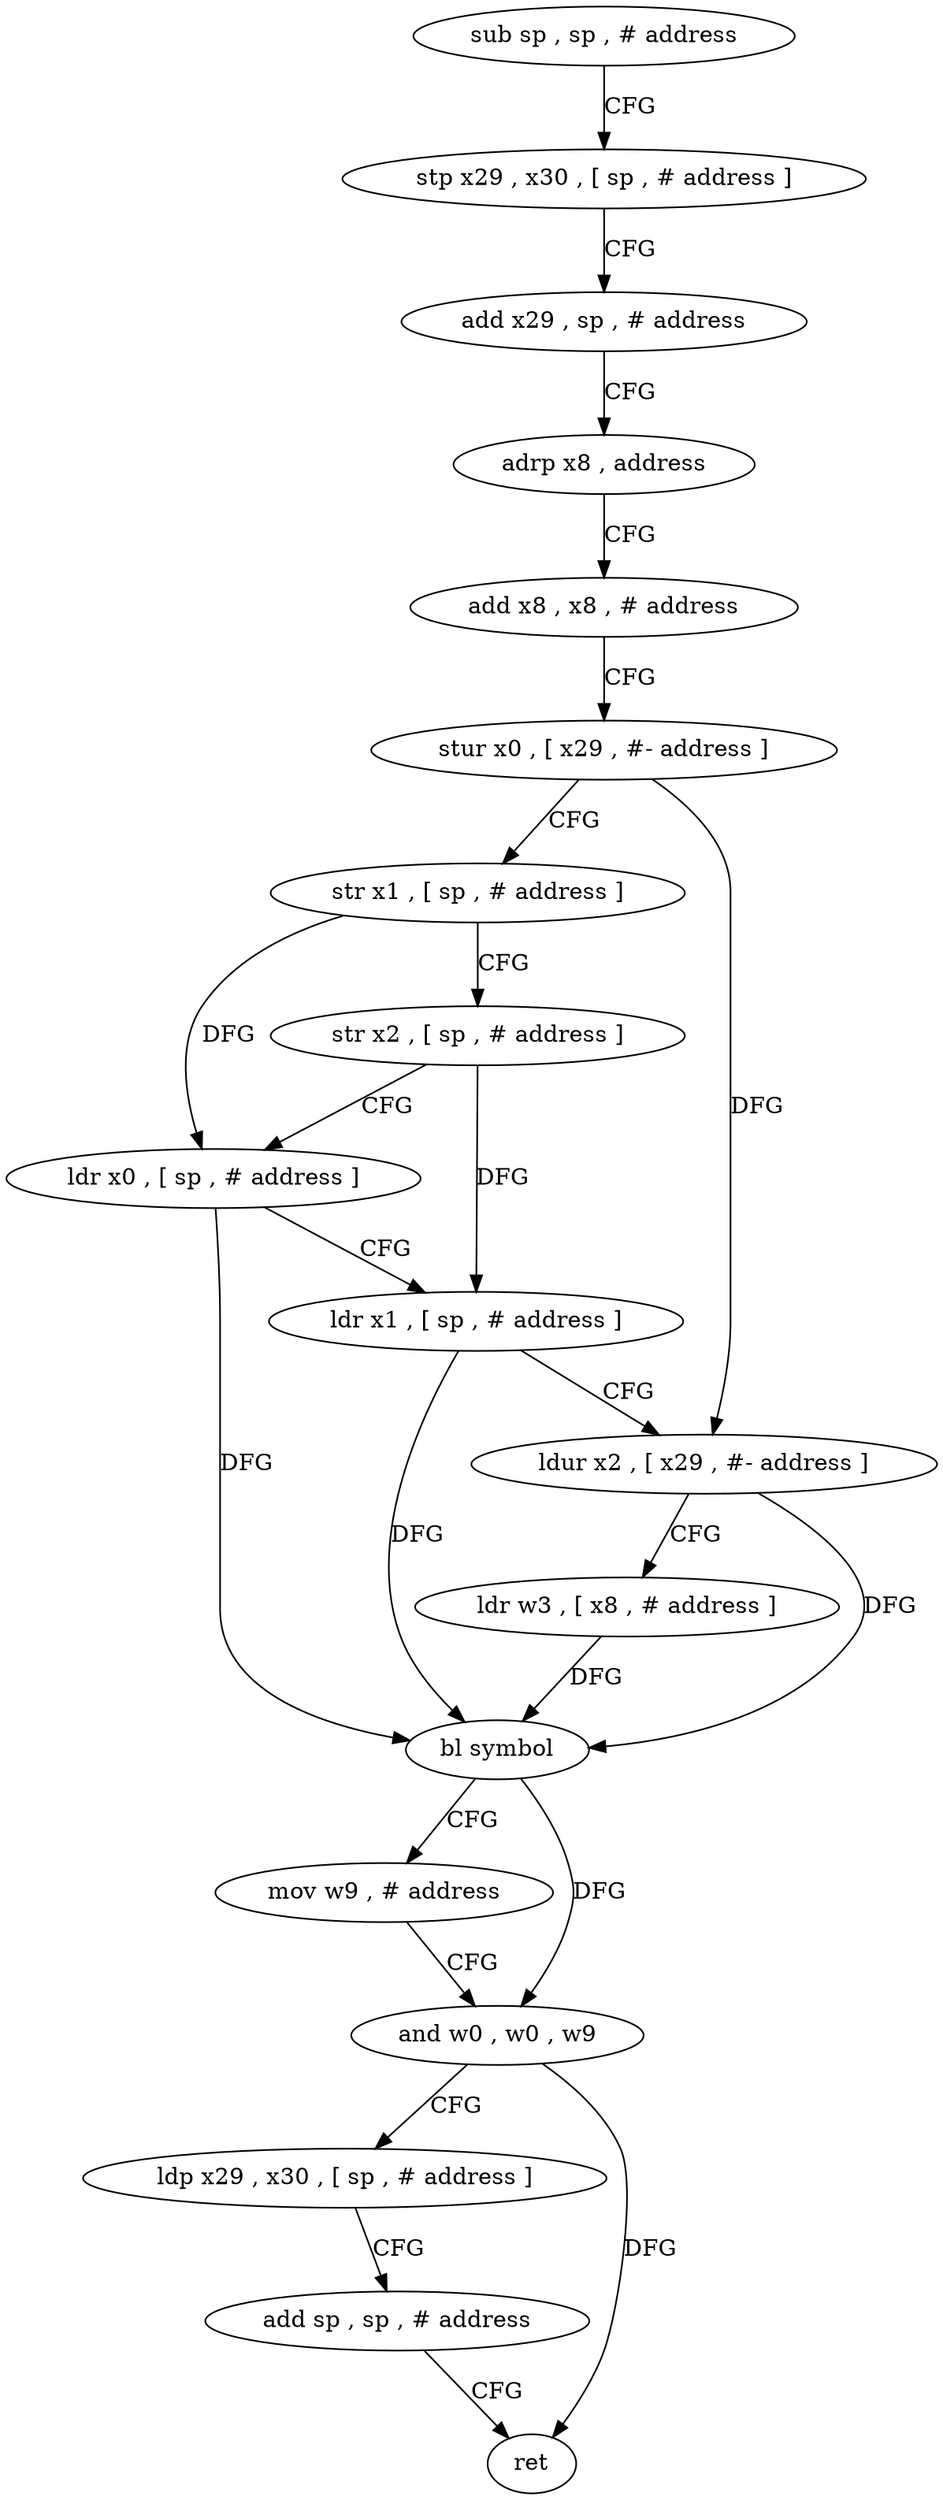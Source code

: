 digraph "func" {
"4280132" [label = "sub sp , sp , # address" ]
"4280136" [label = "stp x29 , x30 , [ sp , # address ]" ]
"4280140" [label = "add x29 , sp , # address" ]
"4280144" [label = "adrp x8 , address" ]
"4280148" [label = "add x8 , x8 , # address" ]
"4280152" [label = "stur x0 , [ x29 , #- address ]" ]
"4280156" [label = "str x1 , [ sp , # address ]" ]
"4280160" [label = "str x2 , [ sp , # address ]" ]
"4280164" [label = "ldr x0 , [ sp , # address ]" ]
"4280168" [label = "ldr x1 , [ sp , # address ]" ]
"4280172" [label = "ldur x2 , [ x29 , #- address ]" ]
"4280176" [label = "ldr w3 , [ x8 , # address ]" ]
"4280180" [label = "bl symbol" ]
"4280184" [label = "mov w9 , # address" ]
"4280188" [label = "and w0 , w0 , w9" ]
"4280192" [label = "ldp x29 , x30 , [ sp , # address ]" ]
"4280196" [label = "add sp , sp , # address" ]
"4280200" [label = "ret" ]
"4280132" -> "4280136" [ label = "CFG" ]
"4280136" -> "4280140" [ label = "CFG" ]
"4280140" -> "4280144" [ label = "CFG" ]
"4280144" -> "4280148" [ label = "CFG" ]
"4280148" -> "4280152" [ label = "CFG" ]
"4280152" -> "4280156" [ label = "CFG" ]
"4280152" -> "4280172" [ label = "DFG" ]
"4280156" -> "4280160" [ label = "CFG" ]
"4280156" -> "4280164" [ label = "DFG" ]
"4280160" -> "4280164" [ label = "CFG" ]
"4280160" -> "4280168" [ label = "DFG" ]
"4280164" -> "4280168" [ label = "CFG" ]
"4280164" -> "4280180" [ label = "DFG" ]
"4280168" -> "4280172" [ label = "CFG" ]
"4280168" -> "4280180" [ label = "DFG" ]
"4280172" -> "4280176" [ label = "CFG" ]
"4280172" -> "4280180" [ label = "DFG" ]
"4280176" -> "4280180" [ label = "DFG" ]
"4280180" -> "4280184" [ label = "CFG" ]
"4280180" -> "4280188" [ label = "DFG" ]
"4280184" -> "4280188" [ label = "CFG" ]
"4280188" -> "4280192" [ label = "CFG" ]
"4280188" -> "4280200" [ label = "DFG" ]
"4280192" -> "4280196" [ label = "CFG" ]
"4280196" -> "4280200" [ label = "CFG" ]
}
